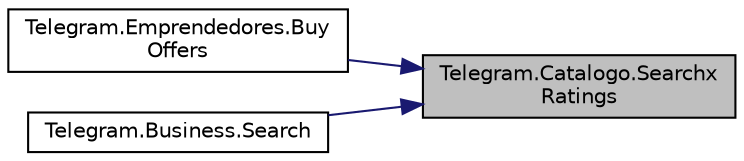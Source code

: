 digraph "Telegram.Catalogo.SearchxRatings"
{
 // INTERACTIVE_SVG=YES
 // LATEX_PDF_SIZE
  edge [fontname="Helvetica",fontsize="10",labelfontname="Helvetica",labelfontsize="10"];
  node [fontname="Helvetica",fontsize="10",shape=record];
  rankdir="RL";
  Node1 [label="Telegram.Catalogo.Searchx\lRatings",height=0.2,width=0.4,color="black", fillcolor="grey75", style="filled", fontcolor="black",tooltip="Metodo para buscar en el catalogo por habilitacion."];
  Node1 -> Node2 [dir="back",color="midnightblue",fontsize="10",style="solid",fontname="Helvetica"];
  Node2 [label="Telegram.Emprendedores.Buy\lOffers",height=0.2,width=0.4,color="black", fillcolor="white", style="filled",URL="$classTelegram_1_1Emprendedores.html#adc517e0c0b0296130bd9ba62fbdbb169",tooltip="Metodo para que un emprendedor pueda comprar una oferta."];
  Node1 -> Node3 [dir="back",color="midnightblue",fontsize="10",style="solid",fontname="Helvetica"];
  Node3 [label="Telegram.Business.Search",height=0.2,width=0.4,color="black", fillcolor="white", style="filled",URL="$classTelegram_1_1Business.html#a10aa67295c202c74b10dc962579216e7",tooltip="Metodo para buscar en el catalogo."];
}
